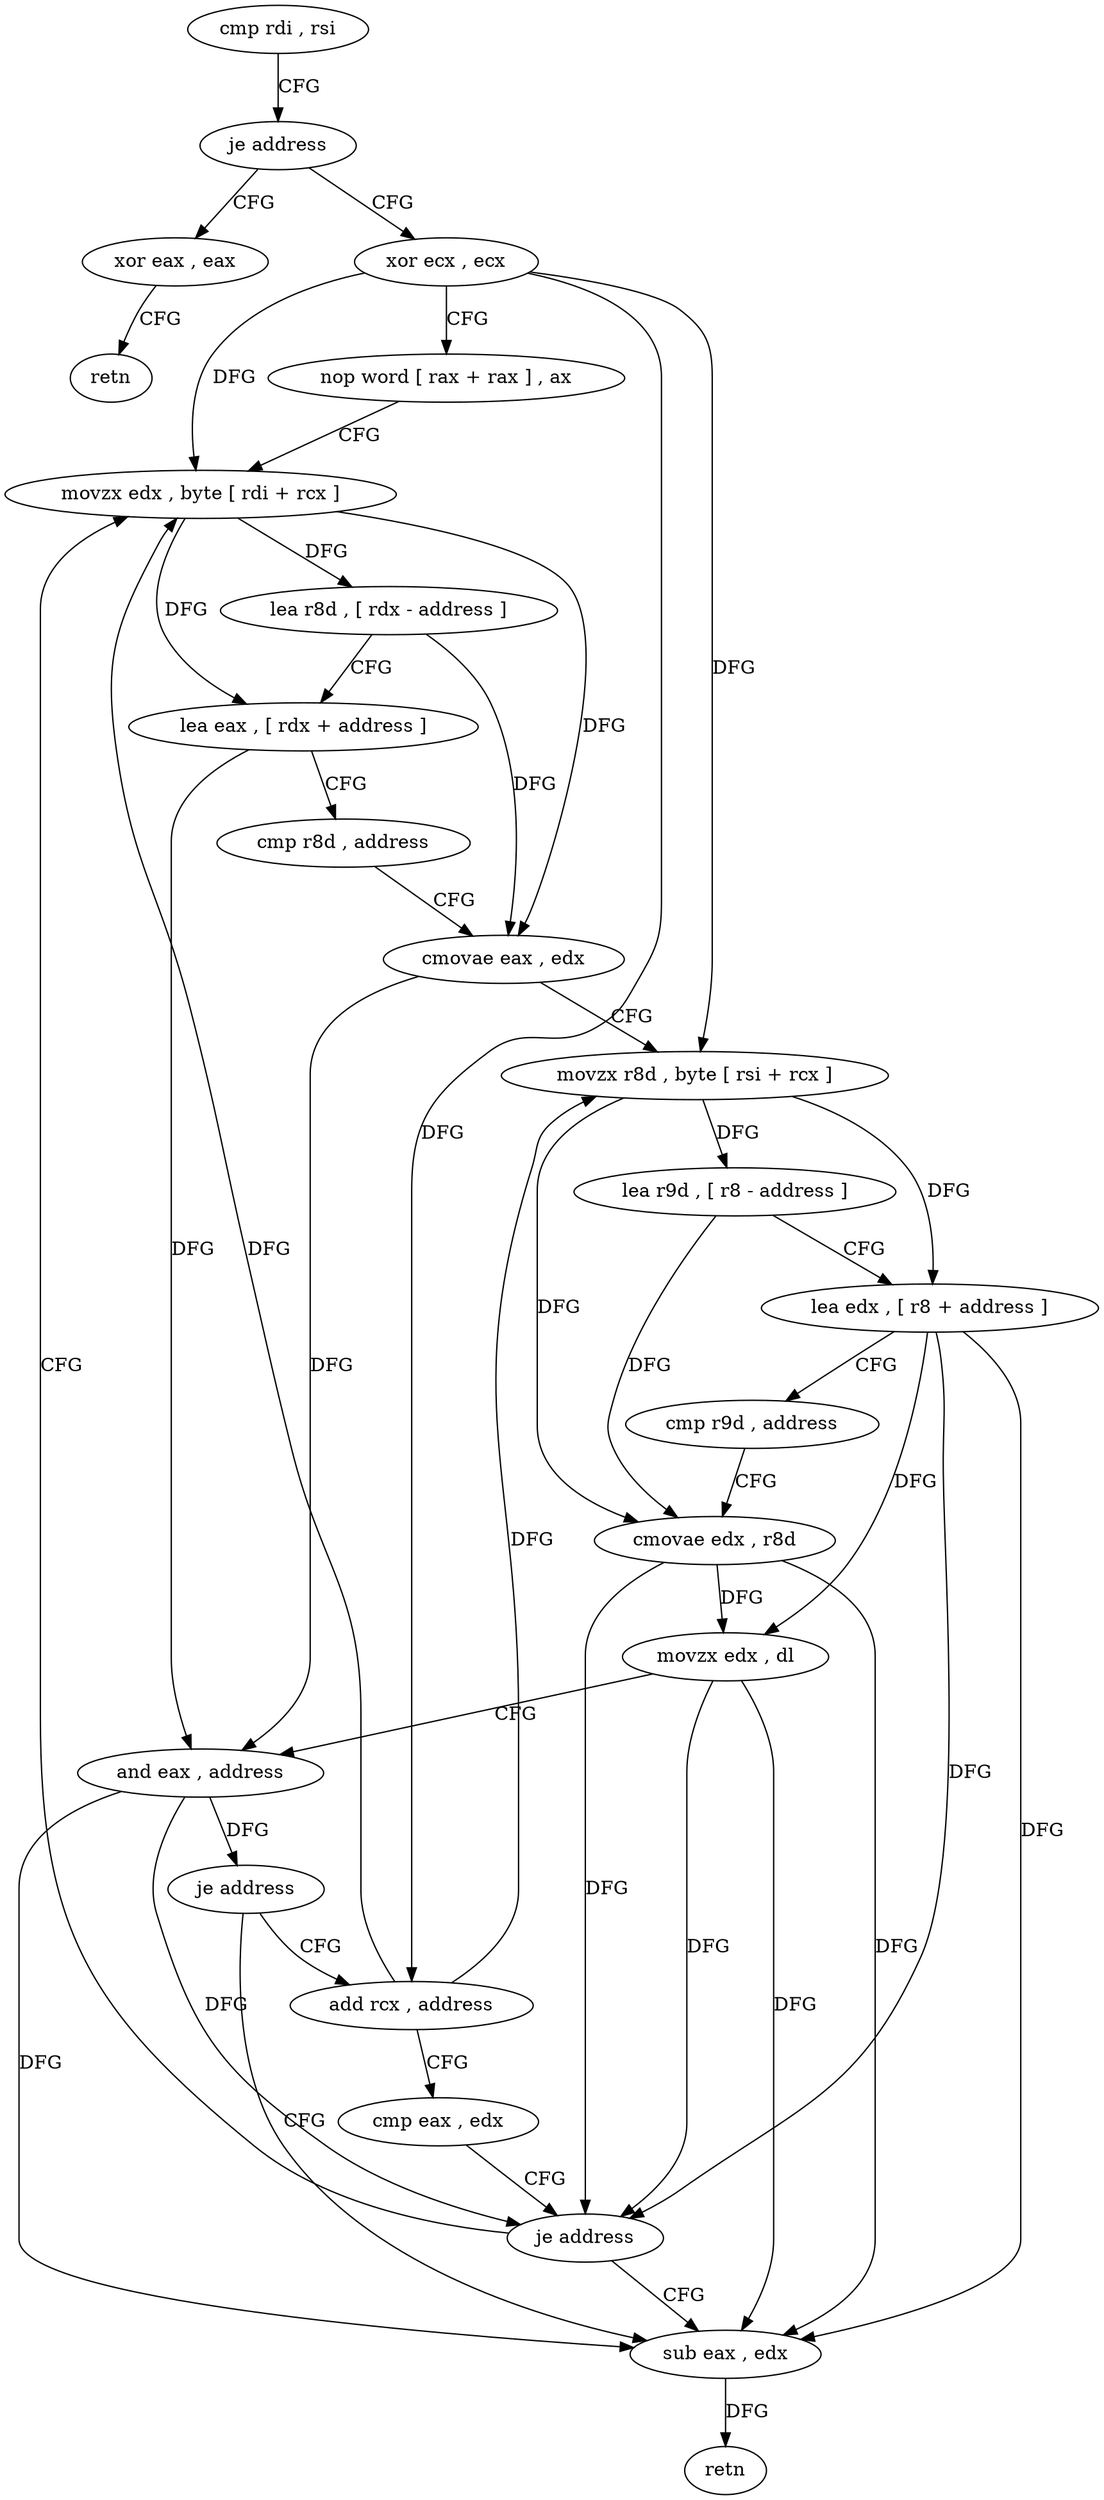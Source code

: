 digraph "func" {
"161568" [label = "cmp rdi , rsi" ]
"161571" [label = "je address" ]
"161644" [label = "xor eax , eax" ]
"161573" [label = "xor ecx , ecx" ]
"161646" [label = "retn" ]
"161575" [label = "nop word [ rax + rax ] , ax" ]
"161584" [label = "movzx edx , byte [ rdi + rcx ]" ]
"161641" [label = "sub eax , edx" ]
"161643" [label = "retn" ]
"161633" [label = "add rcx , address" ]
"161637" [label = "cmp eax , edx" ]
"161639" [label = "je address" ]
"161588" [label = "lea r8d , [ rdx - address ]" ]
"161592" [label = "lea eax , [ rdx + address ]" ]
"161595" [label = "cmp r8d , address" ]
"161599" [label = "cmovae eax , edx" ]
"161602" [label = "movzx r8d , byte [ rsi + rcx ]" ]
"161607" [label = "lea r9d , [ r8 - address ]" ]
"161611" [label = "lea edx , [ r8 + address ]" ]
"161615" [label = "cmp r9d , address" ]
"161619" [label = "cmovae edx , r8d" ]
"161623" [label = "movzx edx , dl" ]
"161626" [label = "and eax , address" ]
"161631" [label = "je address" ]
"161568" -> "161571" [ label = "CFG" ]
"161571" -> "161644" [ label = "CFG" ]
"161571" -> "161573" [ label = "CFG" ]
"161644" -> "161646" [ label = "CFG" ]
"161573" -> "161575" [ label = "CFG" ]
"161573" -> "161584" [ label = "DFG" ]
"161573" -> "161602" [ label = "DFG" ]
"161573" -> "161633" [ label = "DFG" ]
"161575" -> "161584" [ label = "CFG" ]
"161584" -> "161588" [ label = "DFG" ]
"161584" -> "161592" [ label = "DFG" ]
"161584" -> "161599" [ label = "DFG" ]
"161641" -> "161643" [ label = "DFG" ]
"161633" -> "161637" [ label = "CFG" ]
"161633" -> "161584" [ label = "DFG" ]
"161633" -> "161602" [ label = "DFG" ]
"161637" -> "161639" [ label = "CFG" ]
"161639" -> "161584" [ label = "CFG" ]
"161639" -> "161641" [ label = "CFG" ]
"161588" -> "161592" [ label = "CFG" ]
"161588" -> "161599" [ label = "DFG" ]
"161592" -> "161595" [ label = "CFG" ]
"161592" -> "161626" [ label = "DFG" ]
"161595" -> "161599" [ label = "CFG" ]
"161599" -> "161602" [ label = "CFG" ]
"161599" -> "161626" [ label = "DFG" ]
"161602" -> "161607" [ label = "DFG" ]
"161602" -> "161611" [ label = "DFG" ]
"161602" -> "161619" [ label = "DFG" ]
"161607" -> "161611" [ label = "CFG" ]
"161607" -> "161619" [ label = "DFG" ]
"161611" -> "161615" [ label = "CFG" ]
"161611" -> "161623" [ label = "DFG" ]
"161611" -> "161641" [ label = "DFG" ]
"161611" -> "161639" [ label = "DFG" ]
"161615" -> "161619" [ label = "CFG" ]
"161619" -> "161623" [ label = "DFG" ]
"161619" -> "161641" [ label = "DFG" ]
"161619" -> "161639" [ label = "DFG" ]
"161623" -> "161626" [ label = "CFG" ]
"161623" -> "161641" [ label = "DFG" ]
"161623" -> "161639" [ label = "DFG" ]
"161626" -> "161631" [ label = "DFG" ]
"161626" -> "161641" [ label = "DFG" ]
"161626" -> "161639" [ label = "DFG" ]
"161631" -> "161641" [ label = "CFG" ]
"161631" -> "161633" [ label = "CFG" ]
}
